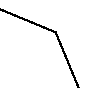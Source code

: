 beginfig(0)

u:=cm;

draw for d:=0 upto 7: u*dir(45d)-- endfor cycle;

setbounds currentpicture to unitsquare
	scaled 3.5u shifted (1.75u*(-1, -1));

endfig
